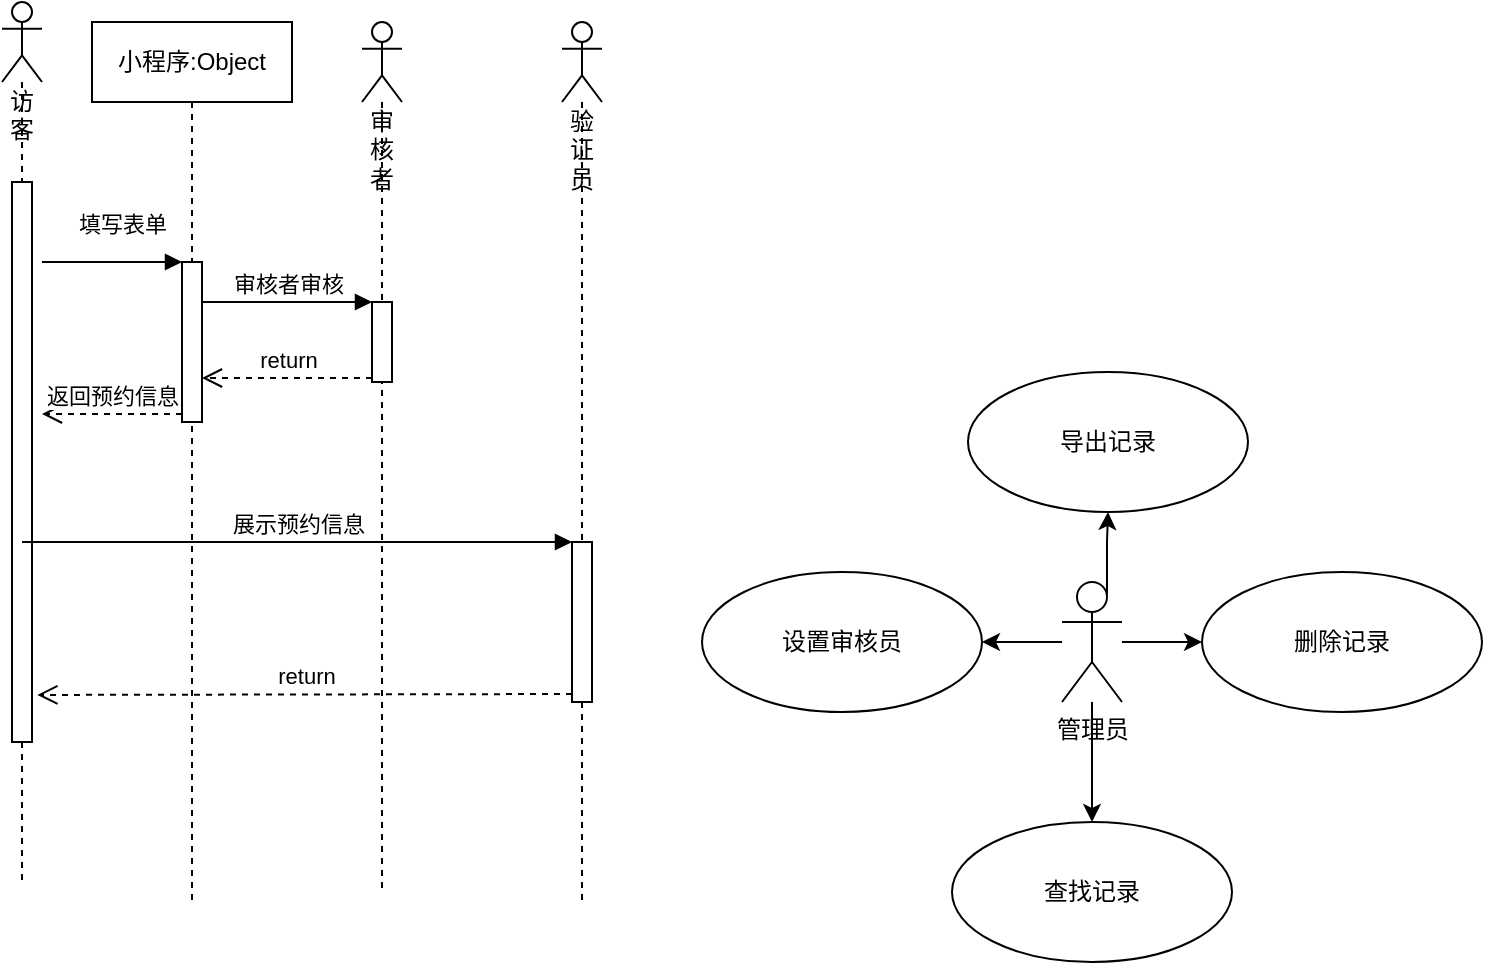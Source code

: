 <mxfile version="16.5.2" type="github">
  <diagram id="2sNcDpow5kdOf-lhXopW" name="第 1 页">
    <mxGraphModel dx="1116" dy="619" grid="1" gridSize="10" guides="1" tooltips="1" connect="1" arrows="1" fold="1" page="1" pageScale="1" pageWidth="827" pageHeight="1169" math="0" shadow="0">
      <root>
        <mxCell id="0" />
        <mxCell id="1" parent="0" />
        <mxCell id="oqdxP4N1vX292N3TCzpI-27" value="小程序:Object" style="shape=umlLifeline;perimeter=lifelinePerimeter;whiteSpace=wrap;html=1;container=1;collapsible=0;recursiveResize=0;outlineConnect=0;" vertex="1" parent="1">
          <mxGeometry x="185" y="300" width="100" height="440" as="geometry" />
        </mxCell>
        <mxCell id="oqdxP4N1vX292N3TCzpI-19" value="访客" style="shape=umlLifeline;participant=umlActor;perimeter=lifelinePerimeter;whiteSpace=wrap;html=1;container=1;collapsible=0;recursiveResize=0;verticalAlign=top;spacingTop=36;outlineConnect=0;" vertex="1" parent="1">
          <mxGeometry x="140" y="290" width="20" height="440" as="geometry" />
        </mxCell>
        <mxCell id="oqdxP4N1vX292N3TCzpI-23" value="" style="html=1;points=[];perimeter=orthogonalPerimeter;" vertex="1" parent="oqdxP4N1vX292N3TCzpI-19">
          <mxGeometry x="5" y="90" width="10" height="280" as="geometry" />
        </mxCell>
        <mxCell id="oqdxP4N1vX292N3TCzpI-20" value="审核者" style="shape=umlLifeline;participant=umlActor;perimeter=lifelinePerimeter;whiteSpace=wrap;html=1;container=1;collapsible=0;recursiveResize=0;verticalAlign=top;spacingTop=36;outlineConnect=0;" vertex="1" parent="1">
          <mxGeometry x="320" y="300" width="20" height="435" as="geometry" />
        </mxCell>
        <mxCell id="oqdxP4N1vX292N3TCzpI-21" value="验证员" style="shape=umlLifeline;participant=umlActor;perimeter=lifelinePerimeter;whiteSpace=wrap;html=1;container=1;collapsible=0;recursiveResize=0;verticalAlign=top;spacingTop=36;outlineConnect=0;" vertex="1" parent="1">
          <mxGeometry x="420" y="300" width="20" height="440" as="geometry" />
        </mxCell>
        <mxCell id="oqdxP4N1vX292N3TCzpI-37" value="" style="html=1;points=[];perimeter=orthogonalPerimeter;" vertex="1" parent="oqdxP4N1vX292N3TCzpI-21">
          <mxGeometry x="5" y="260" width="10" height="80" as="geometry" />
        </mxCell>
        <mxCell id="oqdxP4N1vX292N3TCzpI-24" value="" style="html=1;points=[];perimeter=orthogonalPerimeter;" vertex="1" parent="1">
          <mxGeometry x="230" y="420" width="10" height="80" as="geometry" />
        </mxCell>
        <mxCell id="oqdxP4N1vX292N3TCzpI-25" value="填写表单" style="html=1;verticalAlign=bottom;endArrow=block;entryX=0;entryY=0;rounded=0;" edge="1" target="oqdxP4N1vX292N3TCzpI-24" parent="1">
          <mxGeometry x="0.143" y="10" relative="1" as="geometry">
            <mxPoint x="160" y="420" as="sourcePoint" />
            <mxPoint as="offset" />
          </mxGeometry>
        </mxCell>
        <mxCell id="oqdxP4N1vX292N3TCzpI-26" value="返回预约信息" style="html=1;verticalAlign=bottom;endArrow=open;dashed=1;endSize=8;exitX=0;exitY=0.95;rounded=0;" edge="1" source="oqdxP4N1vX292N3TCzpI-24" parent="1">
          <mxGeometry relative="1" as="geometry">
            <mxPoint x="160" y="496" as="targetPoint" />
          </mxGeometry>
        </mxCell>
        <mxCell id="oqdxP4N1vX292N3TCzpI-28" value="" style="html=1;points=[];perimeter=orthogonalPerimeter;" vertex="1" parent="1">
          <mxGeometry x="325" y="440" width="10" height="40" as="geometry" />
        </mxCell>
        <mxCell id="oqdxP4N1vX292N3TCzpI-29" value="审核者审核" style="html=1;verticalAlign=bottom;endArrow=block;entryX=0;entryY=0;rounded=0;" edge="1" target="oqdxP4N1vX292N3TCzpI-28" parent="1">
          <mxGeometry relative="1" as="geometry">
            <mxPoint x="240" y="440" as="sourcePoint" />
          </mxGeometry>
        </mxCell>
        <mxCell id="oqdxP4N1vX292N3TCzpI-30" value="return" style="html=1;verticalAlign=bottom;endArrow=open;dashed=1;endSize=8;exitX=0;exitY=0.95;rounded=0;" edge="1" source="oqdxP4N1vX292N3TCzpI-28" parent="1" target="oqdxP4N1vX292N3TCzpI-24">
          <mxGeometry relative="1" as="geometry">
            <mxPoint x="280" y="478" as="targetPoint" />
          </mxGeometry>
        </mxCell>
        <mxCell id="oqdxP4N1vX292N3TCzpI-32" value="展示预约信息" style="html=1;verticalAlign=bottom;endArrow=block;rounded=0;" edge="1" target="oqdxP4N1vX292N3TCzpI-37" parent="1" source="oqdxP4N1vX292N3TCzpI-19">
          <mxGeometry relative="1" as="geometry">
            <mxPoint x="310" y="560.0" as="sourcePoint" />
            <mxPoint x="380" y="560" as="targetPoint" />
            <Array as="points">
              <mxPoint x="190" y="560" />
            </Array>
          </mxGeometry>
        </mxCell>
        <mxCell id="oqdxP4N1vX292N3TCzpI-39" value="return" style="html=1;verticalAlign=bottom;endArrow=open;dashed=1;endSize=8;exitX=0;exitY=0.95;rounded=0;entryX=1.267;entryY=0.916;entryDx=0;entryDy=0;entryPerimeter=0;" edge="1" source="oqdxP4N1vX292N3TCzpI-37" parent="1" target="oqdxP4N1vX292N3TCzpI-23">
          <mxGeometry relative="1" as="geometry">
            <mxPoint x="355" y="661" as="targetPoint" />
          </mxGeometry>
        </mxCell>
        <mxCell id="oqdxP4N1vX292N3TCzpI-61" style="edgeStyle=orthogonalEdgeStyle;rounded=0;orthogonalLoop=1;jettySize=auto;html=1;" edge="1" parent="1" source="oqdxP4N1vX292N3TCzpI-57" target="oqdxP4N1vX292N3TCzpI-59">
          <mxGeometry relative="1" as="geometry" />
        </mxCell>
        <mxCell id="oqdxP4N1vX292N3TCzpI-62" style="edgeStyle=orthogonalEdgeStyle;rounded=0;orthogonalLoop=1;jettySize=auto;html=1;exitX=0.75;exitY=0.1;exitDx=0;exitDy=0;exitPerimeter=0;" edge="1" parent="1" source="oqdxP4N1vX292N3TCzpI-57" target="oqdxP4N1vX292N3TCzpI-58">
          <mxGeometry relative="1" as="geometry" />
        </mxCell>
        <mxCell id="oqdxP4N1vX292N3TCzpI-63" style="edgeStyle=orthogonalEdgeStyle;rounded=0;orthogonalLoop=1;jettySize=auto;html=1;" edge="1" parent="1" source="oqdxP4N1vX292N3TCzpI-57" target="oqdxP4N1vX292N3TCzpI-60">
          <mxGeometry relative="1" as="geometry" />
        </mxCell>
        <mxCell id="oqdxP4N1vX292N3TCzpI-65" value="" style="edgeStyle=orthogonalEdgeStyle;rounded=0;orthogonalLoop=1;jettySize=auto;html=1;" edge="1" parent="1" source="oqdxP4N1vX292N3TCzpI-57" target="oqdxP4N1vX292N3TCzpI-64">
          <mxGeometry relative="1" as="geometry" />
        </mxCell>
        <mxCell id="oqdxP4N1vX292N3TCzpI-57" value="管理员" style="shape=umlActor;verticalLabelPosition=bottom;verticalAlign=top;html=1;" vertex="1" parent="1">
          <mxGeometry x="670" y="580" width="30" height="60" as="geometry" />
        </mxCell>
        <mxCell id="oqdxP4N1vX292N3TCzpI-58" value="导出记录" style="ellipse;whiteSpace=wrap;html=1;" vertex="1" parent="1">
          <mxGeometry x="623" y="475" width="140" height="70" as="geometry" />
        </mxCell>
        <mxCell id="oqdxP4N1vX292N3TCzpI-59" value="设置审核员" style="ellipse;whiteSpace=wrap;html=1;" vertex="1" parent="1">
          <mxGeometry x="490" y="575" width="140" height="70" as="geometry" />
        </mxCell>
        <mxCell id="oqdxP4N1vX292N3TCzpI-60" value="删除记录" style="ellipse;whiteSpace=wrap;html=1;" vertex="1" parent="1">
          <mxGeometry x="740" y="575" width="140" height="70" as="geometry" />
        </mxCell>
        <mxCell id="oqdxP4N1vX292N3TCzpI-64" value="查找记录" style="ellipse;whiteSpace=wrap;html=1;" vertex="1" parent="1">
          <mxGeometry x="615" y="700" width="140" height="70" as="geometry" />
        </mxCell>
      </root>
    </mxGraphModel>
  </diagram>
</mxfile>
